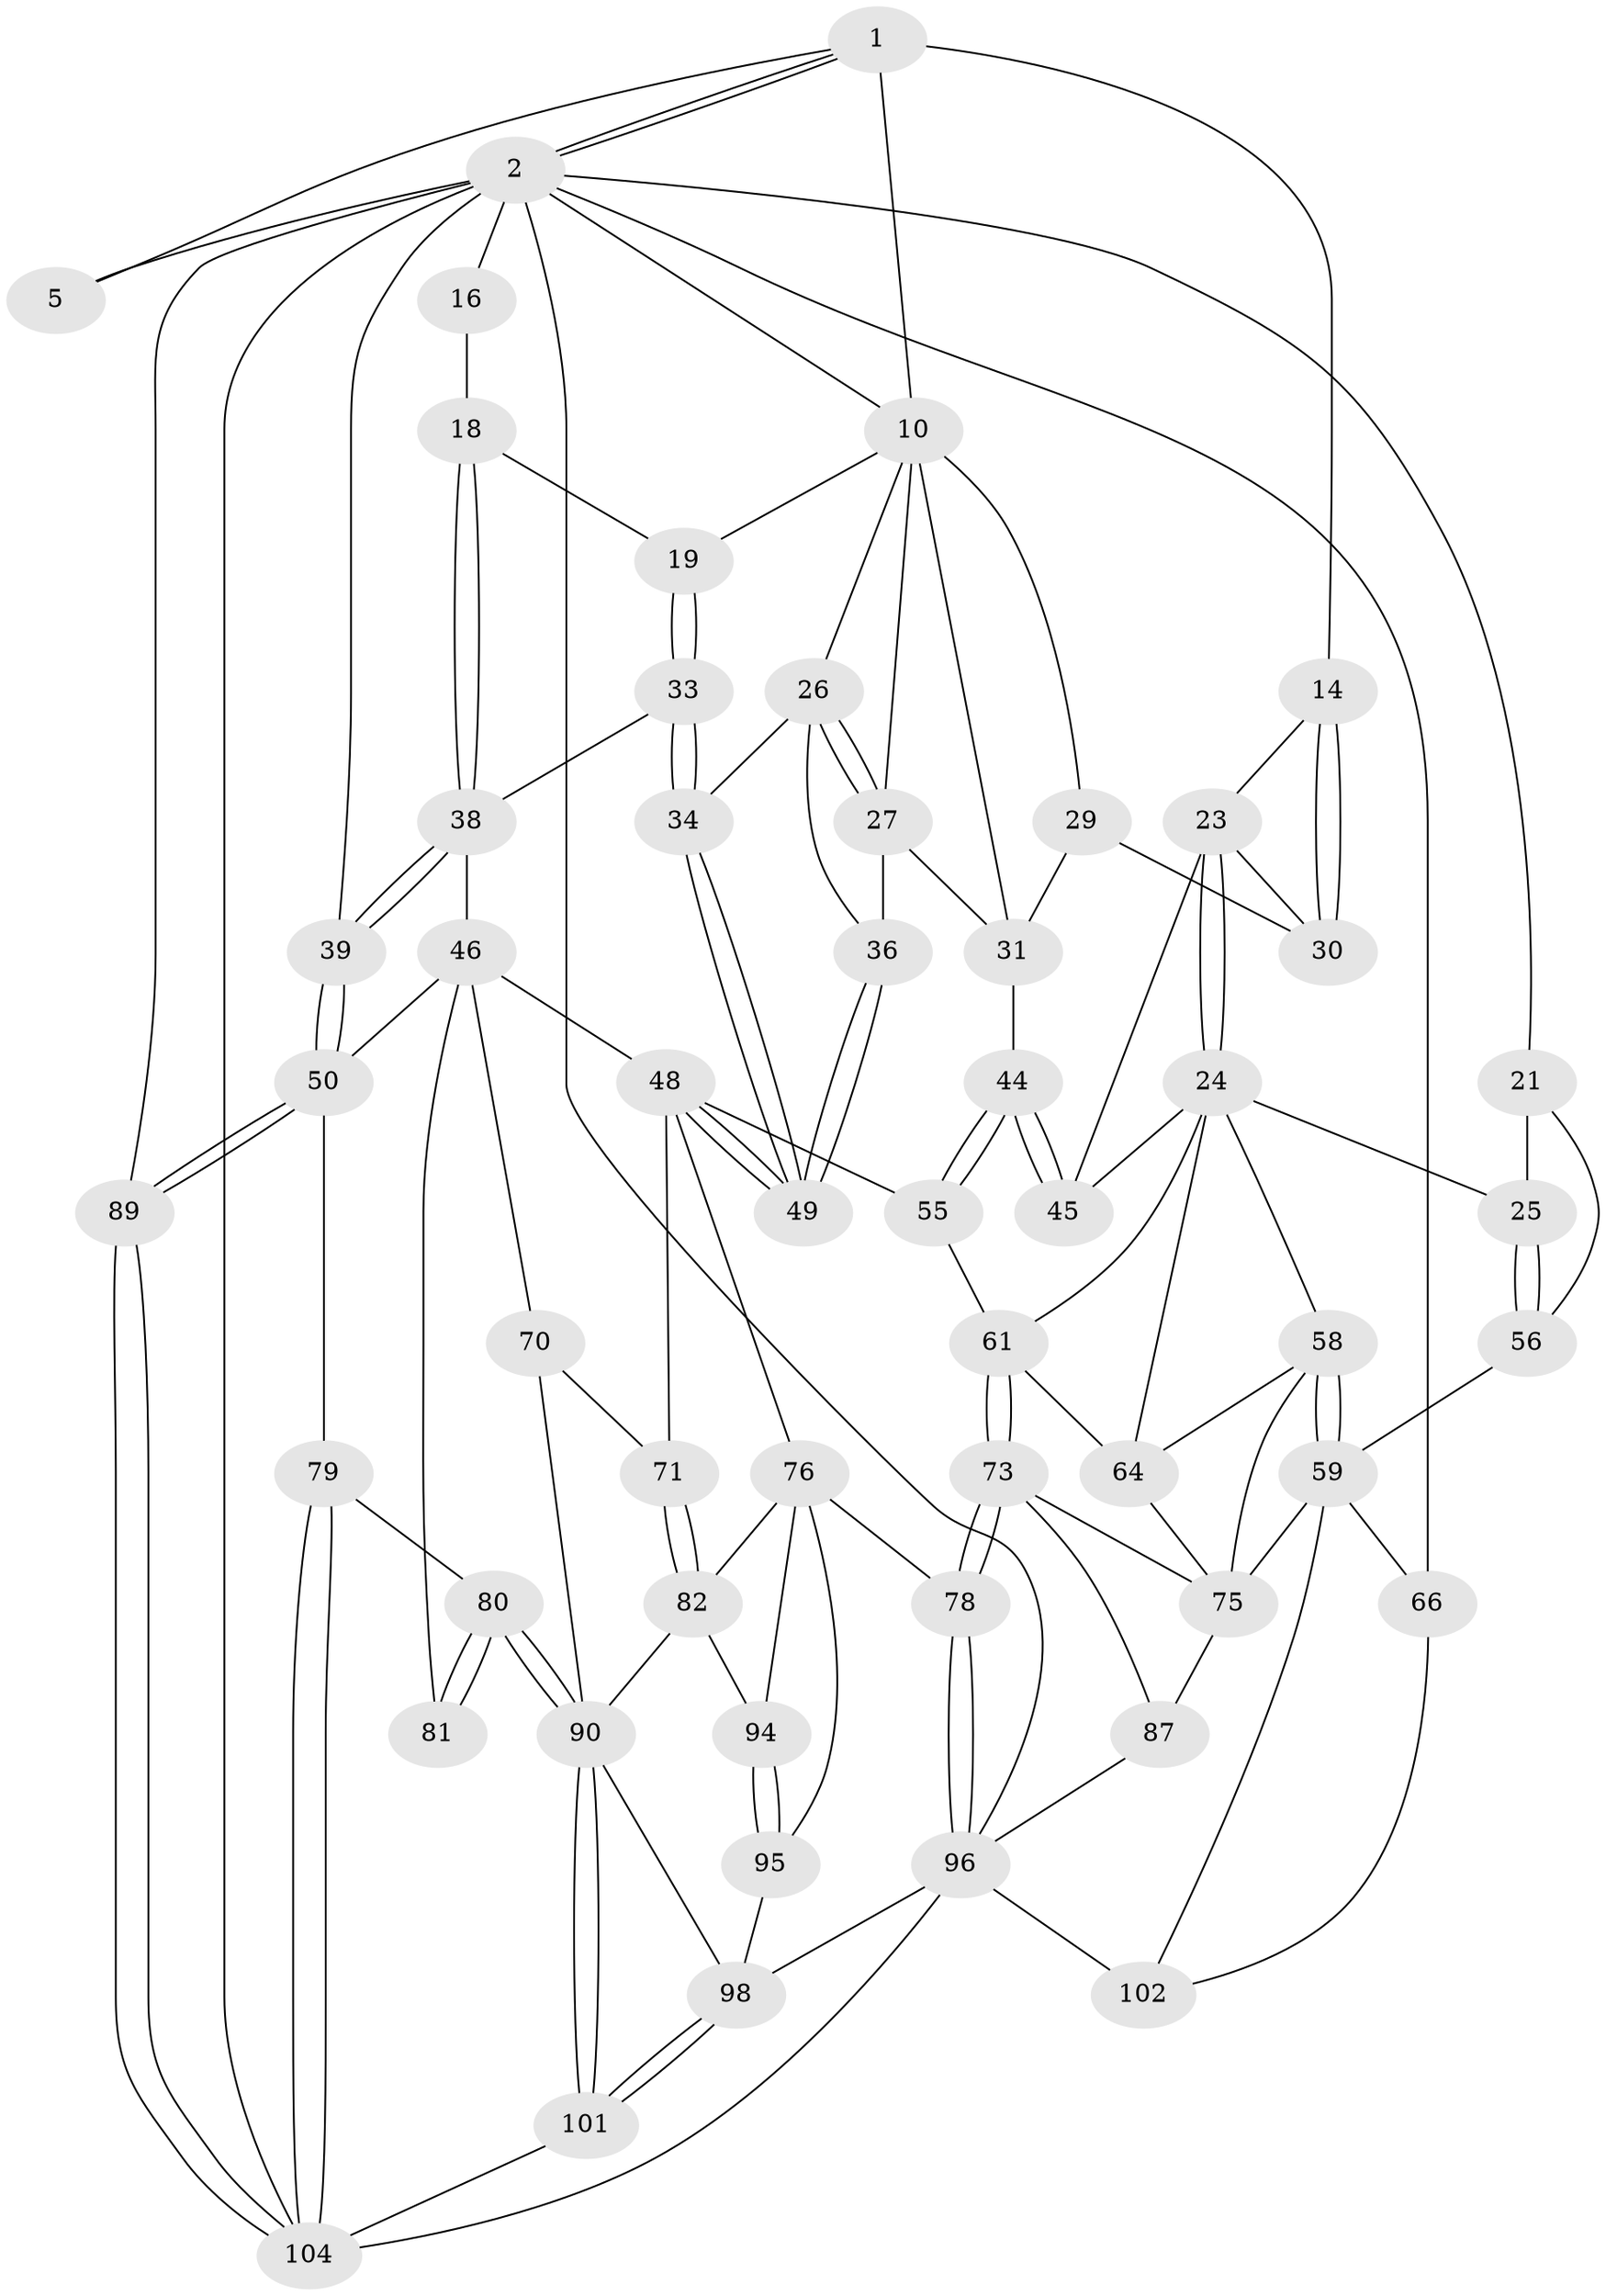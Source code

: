 // original degree distribution, {3: 0.01818181818181818, 5: 0.5454545454545454, 6: 0.20909090909090908, 4: 0.22727272727272727}
// Generated by graph-tools (version 1.1) at 2025/21/03/04/25 18:21:03]
// undirected, 55 vertices, 131 edges
graph export_dot {
graph [start="1"]
  node [color=gray90,style=filled];
  1 [pos="+0.49835196657769776+0",super="+6"];
  2 [pos="+0.6333853564919795+0",super="+3+9"];
  5 [pos="+0.2983492522843616+0",super="+8"];
  10 [pos="+0.6738348203469523+0.0747152833009218",super="+20+11"];
  14 [pos="+0.2975670451562148+0.25855891944425763",super="+15"];
  16 [pos="+0.8776550492823474+0.10910809968888649"];
  18 [pos="+0.9846966926714878+0.23551174241134484"];
  19 [pos="+0.8506997946434913+0.2770238562929622"];
  21 [pos="+0+0.14067651027701236",super="+22"];
  23 [pos="+0.1909901023365039+0.37319119690466407",super="+42"];
  24 [pos="+0.11099506321643024+0.4382903071296854",super="+52"];
  25 [pos="+0.053686455055823104+0.43022191130780113"];
  26 [pos="+0.6782326941474438+0.23377340925897666",super="+35"];
  27 [pos="+0.6026332146879948+0.3286647234343547",super="+37"];
  29 [pos="+0.4017484898810894+0.3206559129200411",super="+32"];
  30 [pos="+0.37880224553719505+0.32881908101827056",super="+41"];
  31 [pos="+0.4920086124569887+0.3613831735013059",super="+43"];
  33 [pos="+0.835187609447425+0.3616810596479022"];
  34 [pos="+0.7890642437467161+0.4027143777451226"];
  36 [pos="+0.6945412426582075+0.45120587056134887"];
  38 [pos="+1+0.26487756189539075",super="+40"];
  39 [pos="+1+0.25870695738739524"];
  44 [pos="+0.4721577108547499+0.5663265315882633"];
  45 [pos="+0.39206821528899927+0.4768251306769516"];
  46 [pos="+0.9267191490524768+0.6104760438461828",super="+47"];
  48 [pos="+0.775649963537412+0.5519235758946487",super="+53"];
  49 [pos="+0.7493191000264358+0.479124037812341"];
  50 [pos="+1+0.6201994024803236",super="+51"];
  55 [pos="+0.4723289575036407+0.5714263301303061"];
  56 [pos="+0+0.4114457064682173"];
  58 [pos="+0.13993141635700454+0.6631503059445767",super="+65"];
  59 [pos="+0.07592718259048721+0.7559520859151323",super="+60+86"];
  61 [pos="+0.42275413988250615+0.6094445192332175",super="+62"];
  64 [pos="+0.2414595980331127+0.6990446657338083",super="+72"];
  66 [pos="+0+1"];
  70 [pos="+0.6720727437601447+0.7425938981018334"];
  71 [pos="+0.6609480740426975+0.7397139785731005"];
  73 [pos="+0.4203157251537741+0.777726494079043",super="+74"];
  75 [pos="+0.31879531911555414+0.7090497109041652",super="+84"];
  76 [pos="+0.533057451602791+0.7222267977557726",super="+77+83"];
  78 [pos="+0.4292079076999127+0.8104309254661086"];
  79 [pos="+0.8723626648967008+0.7954813340897555"];
  80 [pos="+0.8044452534697241+0.818123973672141"];
  81 [pos="+0.7750879874311916+0.7829474164656146"];
  82 [pos="+0.6426893554893702+0.7539257176452799",super="+93"];
  87 [pos="+0.2976770936748292+0.7794479666941683"];
  89 [pos="+1+0.8862252758130509"];
  90 [pos="+0.7678698854574145+0.8570837297846314",super="+91"];
  94 [pos="+0.5681003404459305+0.8430140587162184"];
  95 [pos="+0.5553477423069672+0.8632678849313375"];
  96 [pos="+0.38185610123005664+0.8586409042191093",super="+97+105"];
  98 [pos="+0.6760545569287282+1",super="+99"];
  101 [pos="+0.7580078349074366+0.8800241904668752"];
  102 [pos="+0.3016576794971232+0.9129469127528623",super="+103"];
  104 [pos="+0.9117570772712967+0.8575465820251572",super="+106"];
  1 -- 2;
  1 -- 2;
  1 -- 14 [weight=2];
  1 -- 10;
  1 -- 5;
  2 -- 66;
  2 -- 5;
  2 -- 39;
  2 -- 104;
  2 -- 16 [weight=2];
  2 -- 21;
  2 -- 89;
  2 -- 10;
  2 -- 96;
  10 -- 26;
  10 -- 19;
  10 -- 27;
  10 -- 29;
  10 -- 31;
  14 -- 30;
  14 -- 30;
  14 -- 23;
  16 -- 18;
  18 -- 19;
  18 -- 38;
  18 -- 38;
  19 -- 33;
  19 -- 33;
  21 -- 56;
  21 -- 25;
  23 -- 24;
  23 -- 24;
  23 -- 45;
  23 -- 30;
  24 -- 25;
  24 -- 64;
  24 -- 61;
  24 -- 58;
  24 -- 45;
  25 -- 56;
  25 -- 56;
  26 -- 27;
  26 -- 27;
  26 -- 34;
  26 -- 36;
  27 -- 36;
  27 -- 31;
  29 -- 30 [weight=2];
  29 -- 31;
  31 -- 44;
  33 -- 34;
  33 -- 34;
  33 -- 38;
  34 -- 49;
  34 -- 49;
  36 -- 49;
  36 -- 49;
  38 -- 39;
  38 -- 39;
  38 -- 46;
  39 -- 50;
  39 -- 50;
  44 -- 45;
  44 -- 45;
  44 -- 55;
  44 -- 55;
  46 -- 48;
  46 -- 81 [weight=2];
  46 -- 70;
  46 -- 50;
  48 -- 49;
  48 -- 49;
  48 -- 76;
  48 -- 71;
  48 -- 55;
  50 -- 89;
  50 -- 89;
  50 -- 79;
  55 -- 61;
  56 -- 59;
  58 -- 59;
  58 -- 59;
  58 -- 64;
  58 -- 75;
  59 -- 66;
  59 -- 75;
  59 -- 102;
  61 -- 73;
  61 -- 73;
  61 -- 64;
  64 -- 75;
  66 -- 102;
  70 -- 71;
  70 -- 90;
  71 -- 82;
  71 -- 82;
  73 -- 78;
  73 -- 78;
  73 -- 75;
  73 -- 87;
  75 -- 87;
  76 -- 78;
  76 -- 95;
  76 -- 82;
  76 -- 94;
  78 -- 96;
  78 -- 96;
  79 -- 80;
  79 -- 104;
  79 -- 104;
  80 -- 81;
  80 -- 81;
  80 -- 90;
  80 -- 90;
  82 -- 90;
  82 -- 94;
  87 -- 96;
  89 -- 104;
  89 -- 104;
  90 -- 101;
  90 -- 101;
  90 -- 98;
  94 -- 95;
  94 -- 95;
  95 -- 98;
  96 -- 102 [weight=2];
  96 -- 98 [weight=2];
  96 -- 104;
  98 -- 101;
  98 -- 101;
  101 -- 104;
}
